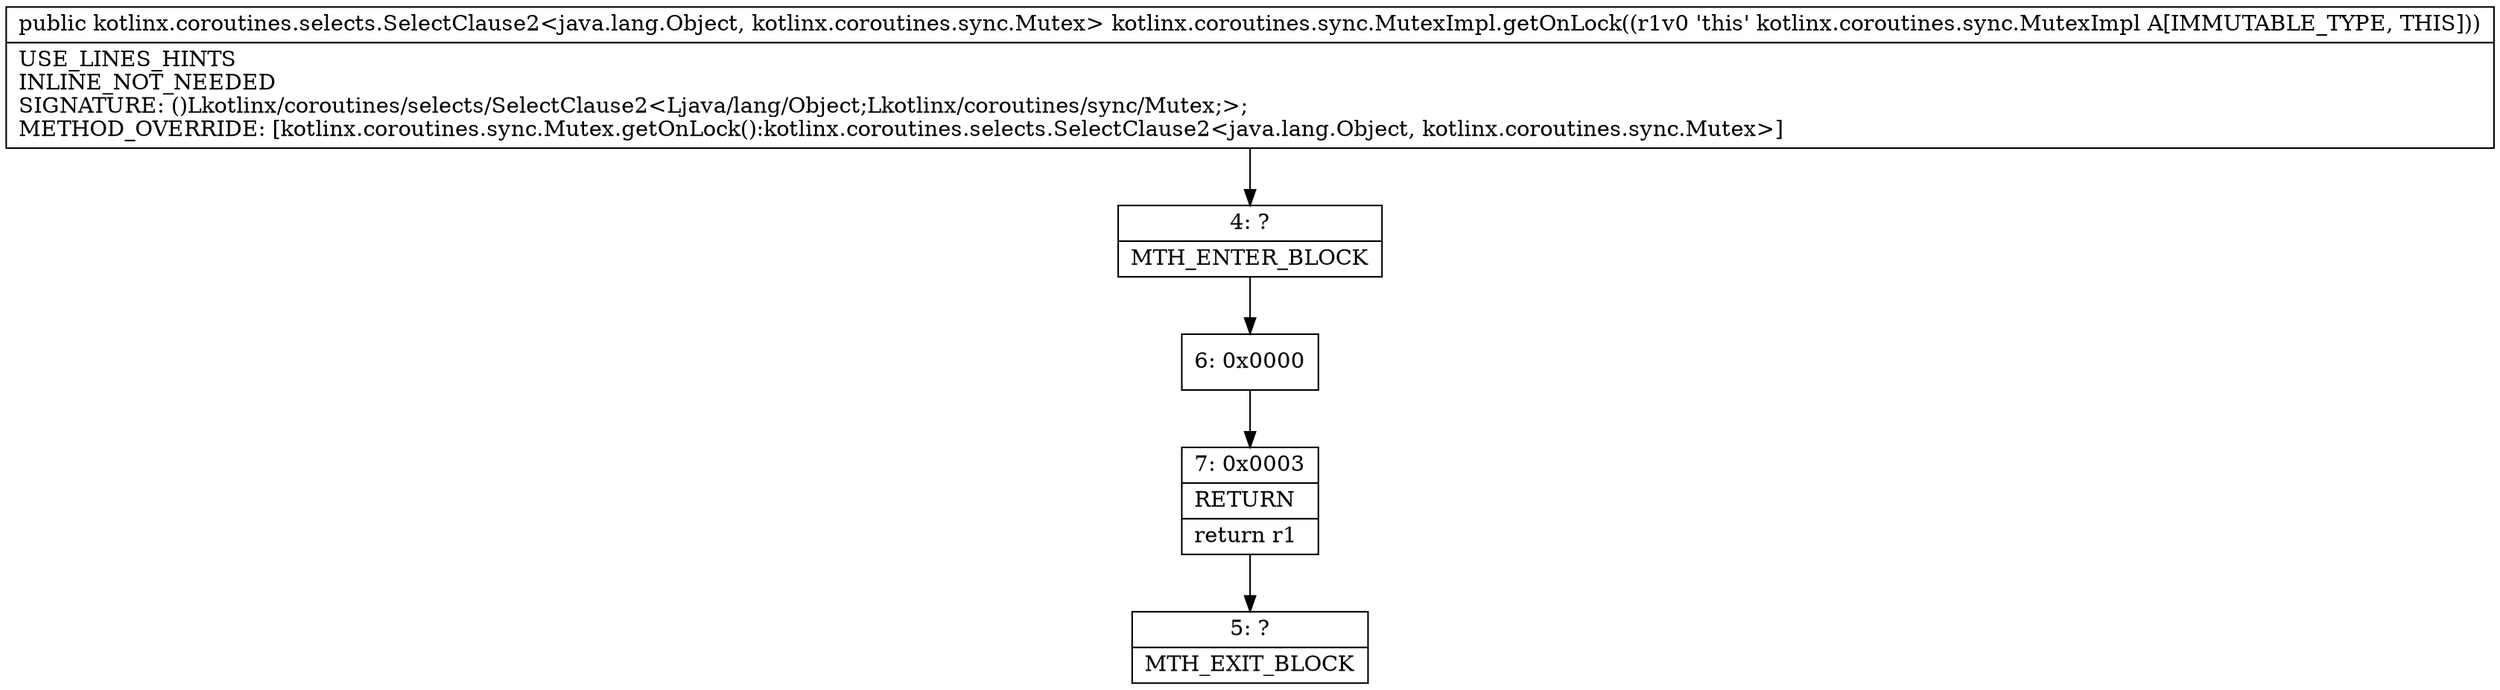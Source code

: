 digraph "CFG forkotlinx.coroutines.sync.MutexImpl.getOnLock()Lkotlinx\/coroutines\/selects\/SelectClause2;" {
Node_4 [shape=record,label="{4\:\ ?|MTH_ENTER_BLOCK\l}"];
Node_6 [shape=record,label="{6\:\ 0x0000}"];
Node_7 [shape=record,label="{7\:\ 0x0003|RETURN\l|return r1\l}"];
Node_5 [shape=record,label="{5\:\ ?|MTH_EXIT_BLOCK\l}"];
MethodNode[shape=record,label="{public kotlinx.coroutines.selects.SelectClause2\<java.lang.Object, kotlinx.coroutines.sync.Mutex\> kotlinx.coroutines.sync.MutexImpl.getOnLock((r1v0 'this' kotlinx.coroutines.sync.MutexImpl A[IMMUTABLE_TYPE, THIS]))  | USE_LINES_HINTS\lINLINE_NOT_NEEDED\lSIGNATURE: ()Lkotlinx\/coroutines\/selects\/SelectClause2\<Ljava\/lang\/Object;Lkotlinx\/coroutines\/sync\/Mutex;\>;\lMETHOD_OVERRIDE: [kotlinx.coroutines.sync.Mutex.getOnLock():kotlinx.coroutines.selects.SelectClause2\<java.lang.Object, kotlinx.coroutines.sync.Mutex\>]\l}"];
MethodNode -> Node_4;Node_4 -> Node_6;
Node_6 -> Node_7;
Node_7 -> Node_5;
}

